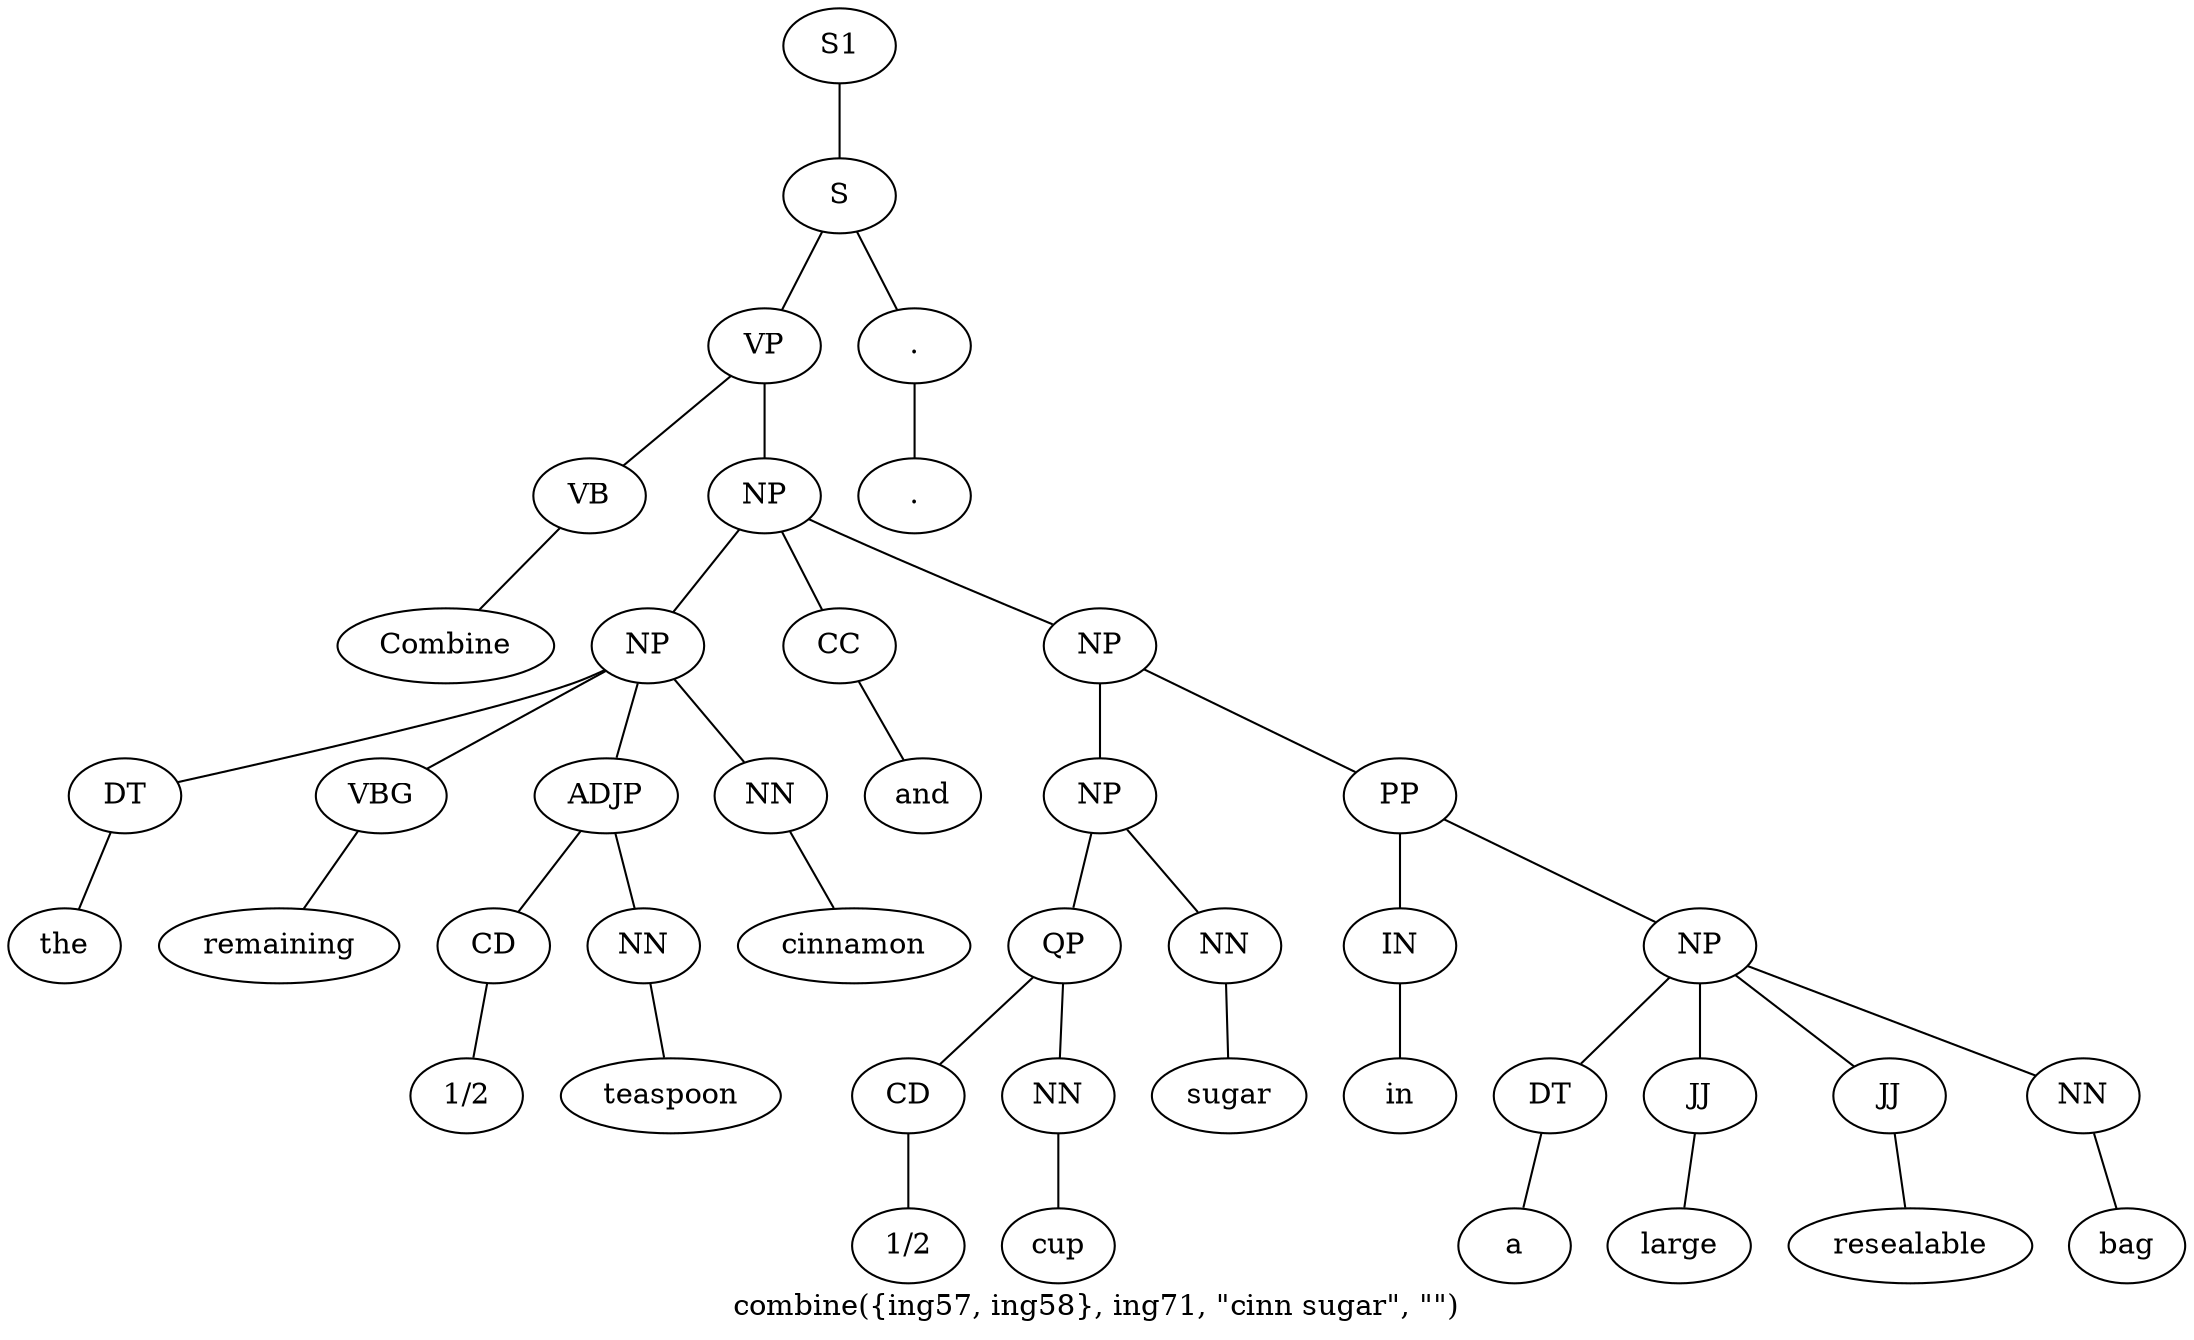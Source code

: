 graph SyntaxGraph {
	label = "combine({ing57, ing58}, ing71, \"cinn sugar\", \"\")";
	Node0 [label="S1"];
	Node1 [label="S"];
	Node2 [label="VP"];
	Node3 [label="VB"];
	Node4 [label="Combine"];
	Node5 [label="NP"];
	Node6 [label="NP"];
	Node7 [label="DT"];
	Node8 [label="the"];
	Node9 [label="VBG"];
	Node10 [label="remaining"];
	Node11 [label="ADJP"];
	Node12 [label="CD"];
	Node13 [label="1/2"];
	Node14 [label="NN"];
	Node15 [label="teaspoon"];
	Node16 [label="NN"];
	Node17 [label="cinnamon"];
	Node18 [label="CC"];
	Node19 [label="and"];
	Node20 [label="NP"];
	Node21 [label="NP"];
	Node22 [label="QP"];
	Node23 [label="CD"];
	Node24 [label="1/2"];
	Node25 [label="NN"];
	Node26 [label="cup"];
	Node27 [label="NN"];
	Node28 [label="sugar"];
	Node29 [label="PP"];
	Node30 [label="IN"];
	Node31 [label="in"];
	Node32 [label="NP"];
	Node33 [label="DT"];
	Node34 [label="a"];
	Node35 [label="JJ"];
	Node36 [label="large"];
	Node37 [label="JJ"];
	Node38 [label="resealable"];
	Node39 [label="NN"];
	Node40 [label="bag"];
	Node41 [label="."];
	Node42 [label="."];

	Node0 -- Node1;
	Node1 -- Node2;
	Node1 -- Node41;
	Node2 -- Node3;
	Node2 -- Node5;
	Node3 -- Node4;
	Node5 -- Node6;
	Node5 -- Node18;
	Node5 -- Node20;
	Node6 -- Node7;
	Node6 -- Node9;
	Node6 -- Node11;
	Node6 -- Node16;
	Node7 -- Node8;
	Node9 -- Node10;
	Node11 -- Node12;
	Node11 -- Node14;
	Node12 -- Node13;
	Node14 -- Node15;
	Node16 -- Node17;
	Node18 -- Node19;
	Node20 -- Node21;
	Node20 -- Node29;
	Node21 -- Node22;
	Node21 -- Node27;
	Node22 -- Node23;
	Node22 -- Node25;
	Node23 -- Node24;
	Node25 -- Node26;
	Node27 -- Node28;
	Node29 -- Node30;
	Node29 -- Node32;
	Node30 -- Node31;
	Node32 -- Node33;
	Node32 -- Node35;
	Node32 -- Node37;
	Node32 -- Node39;
	Node33 -- Node34;
	Node35 -- Node36;
	Node37 -- Node38;
	Node39 -- Node40;
	Node41 -- Node42;
}